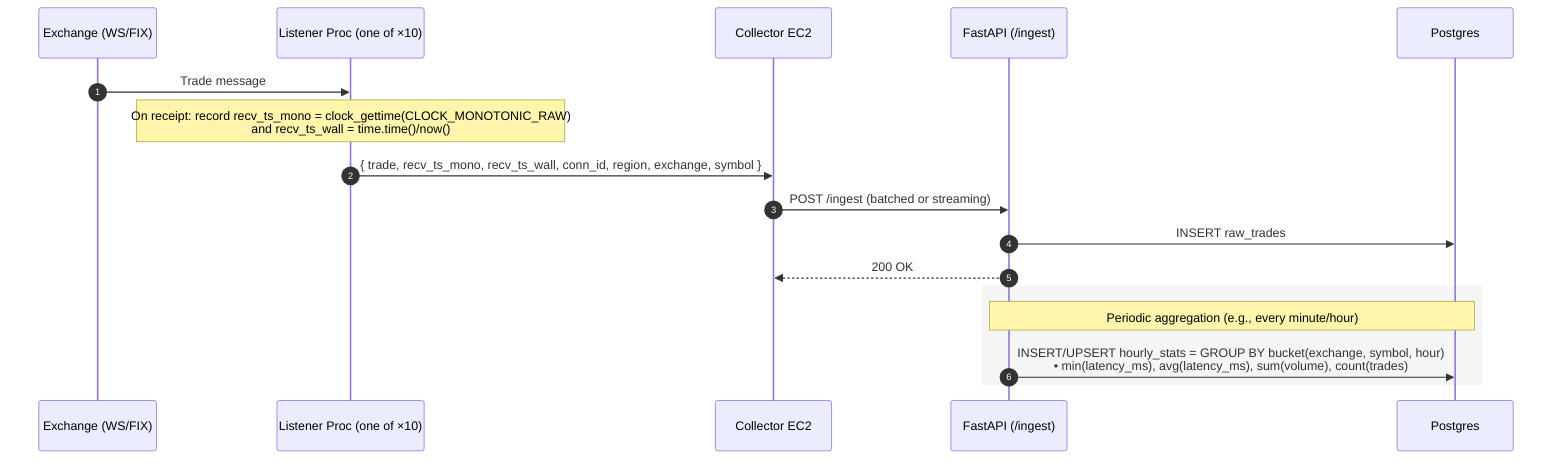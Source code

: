 sequenceDiagram
    autonumber
    participant EX as Exchange (WS/FIX)
    participant L as Listener Proc (one of ×10)
    participant COL as Collector EC2
    participant API as FastAPI (/ingest)
    participant DB as Postgres

    EX->>L: Trade message
    Note over L: On receipt: record recv_ts_mono = clock_gettime(CLOCK_MONOTONIC_RAW)<br/>and recv_ts_wall = time.time()/now()
    L->>COL: { trade, recv_ts_mono, recv_ts_wall, conn_id, region, exchange, symbol }
    COL->>API: POST /ingest (batched or streaming)
    API->>DB: INSERT raw_trades
    API-->>COL: 200 OK

    rect rgba(200,200,200,.18)
        Note over API,DB: Periodic aggregation (e.g., every minute/hour)
        API->>DB: INSERT/UPSERT hourly_stats = GROUP BY bucket(exchange, symbol, hour)<br/>• min(latency_ms), avg(latency_ms), sum(volume), count(trades)
    end